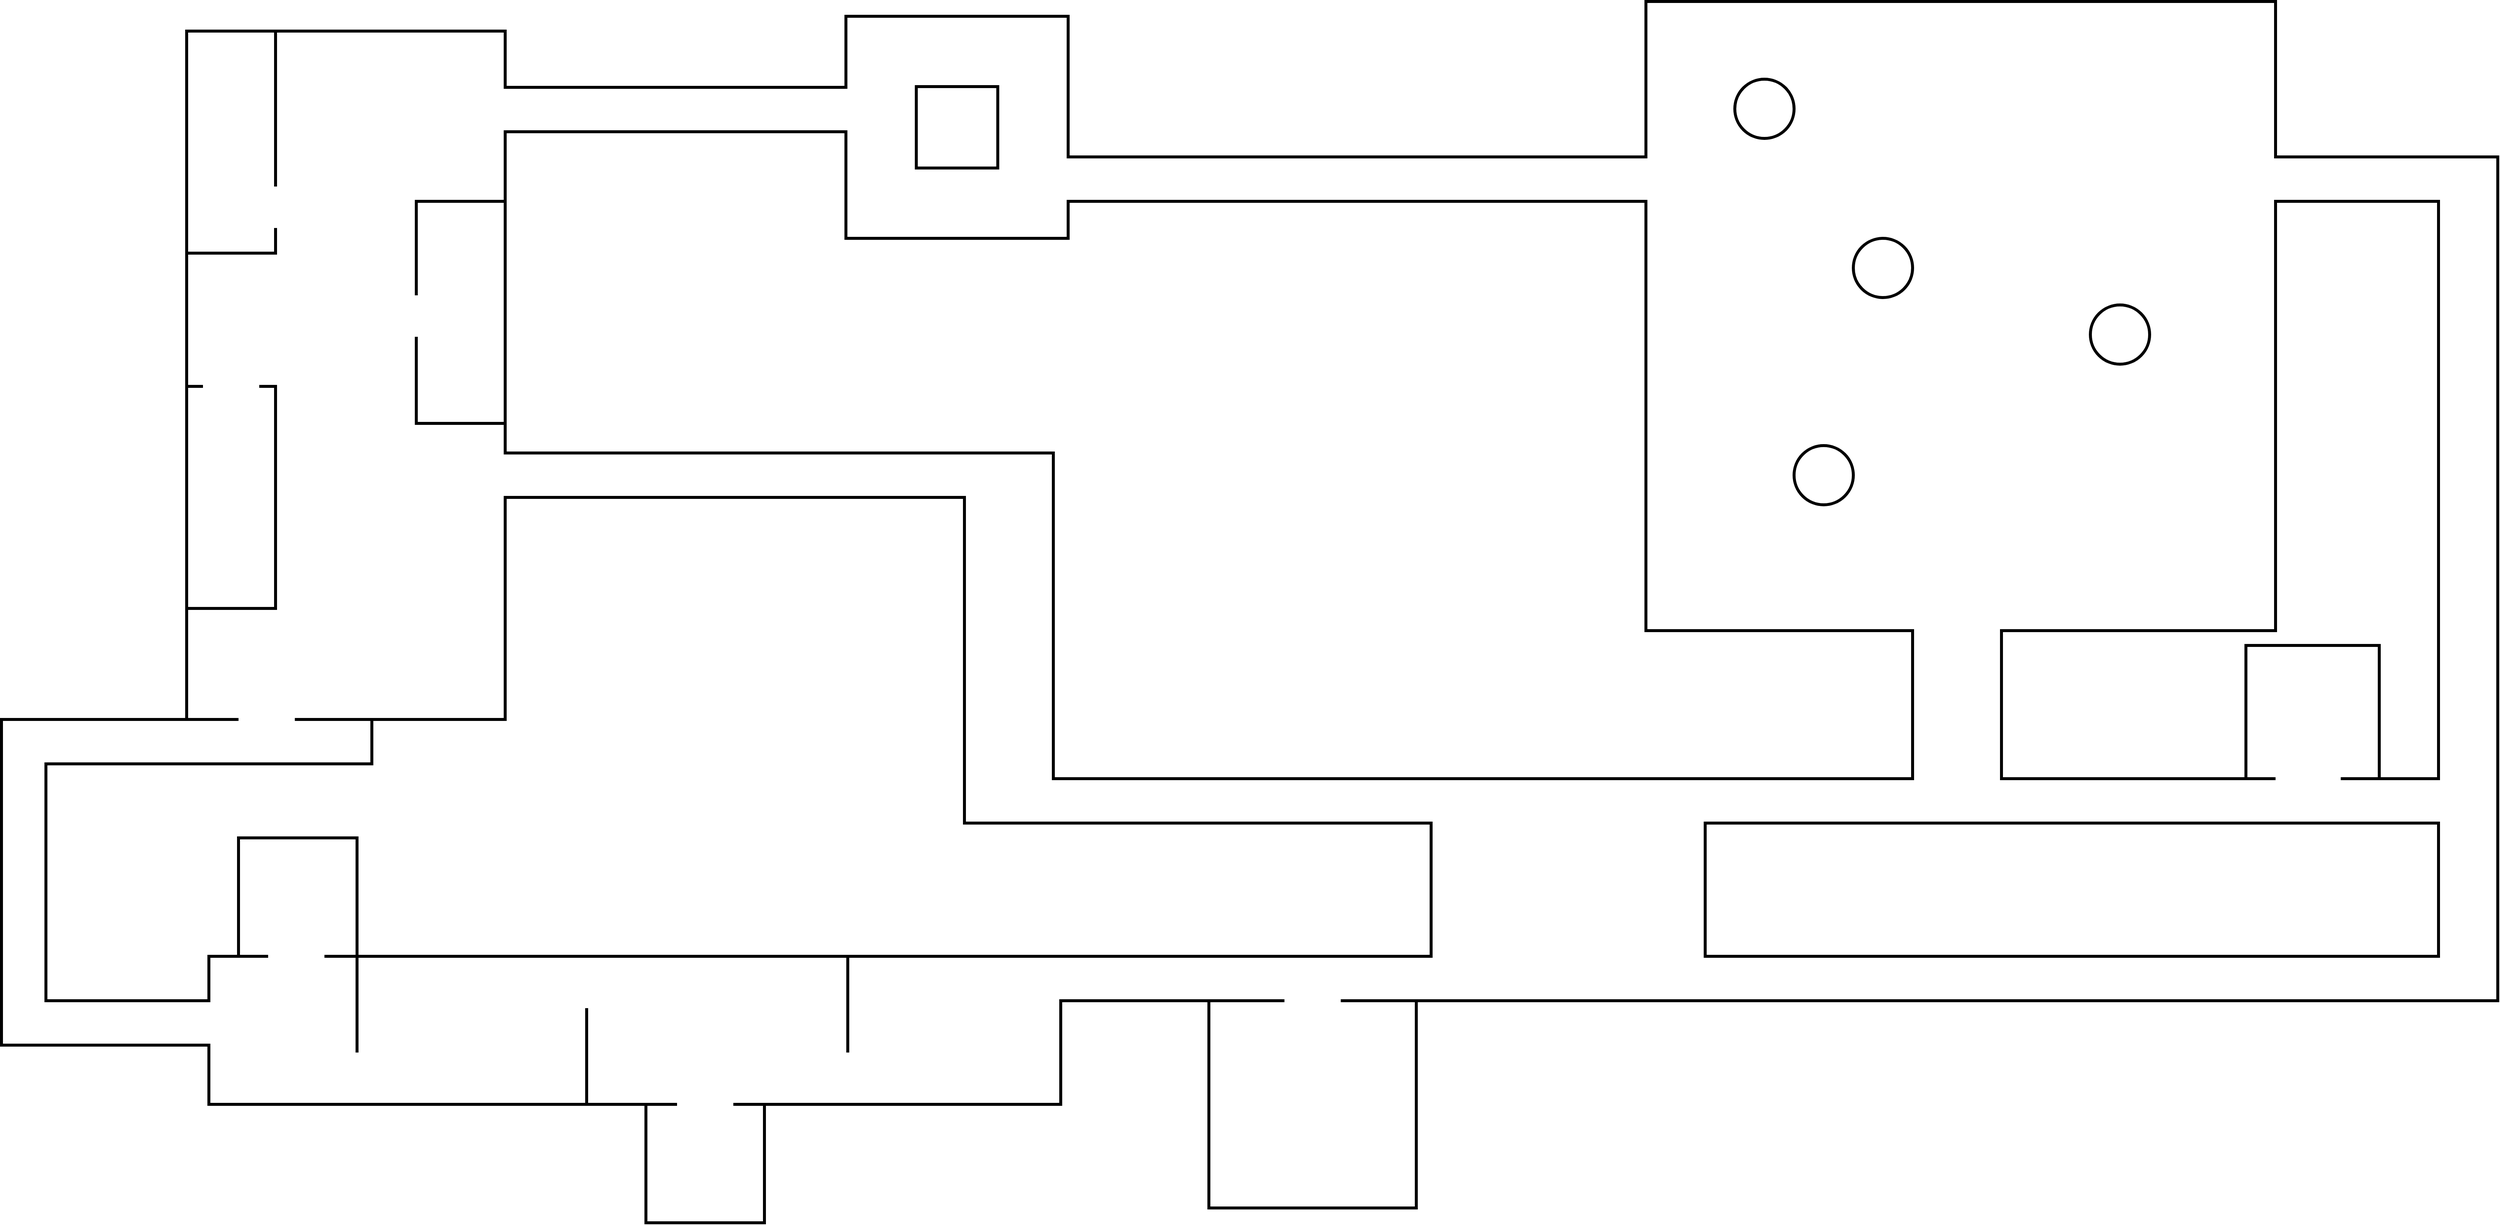 <mxfile version="20.3.3" type="device"><diagram id="WuWRGv5NqobVXipzdiAZ" name="Page-1"><mxGraphModel dx="5029" dy="3079" grid="1" gridSize="10" guides="1" tooltips="1" connect="1" arrows="1" fold="1" page="1" pageScale="1" pageWidth="1654" pageHeight="1169" math="0" shadow="0"><root><mxCell id="0"/><mxCell id="1" parent="0"/><mxCell id="sSsbxyLFCw89jpmnpqXj-10" value="" style="rounded=1;whiteSpace=wrap;html=1;strokeWidth=4;" vertex="1" parent="1"><mxGeometry x="510" y="340" width="370" height="270" as="geometry"/></mxCell><mxCell id="sSsbxyLFCw89jpmnpqXj-11" value="" style="rounded=0;whiteSpace=wrap;html=1;strokeWidth=4;" vertex="1" parent="1"><mxGeometry x="10" y="560" width="1860" height="60" as="geometry"/></mxCell><mxCell id="sSsbxyLFCw89jpmnpqXj-12" value="" style="rounded=0;whiteSpace=wrap;html=1;strokeWidth=4;" vertex="1" parent="1"><mxGeometry y="320" width="1870" height="60" as="geometry"/></mxCell><mxCell id="sSsbxyLFCw89jpmnpqXj-13" value="" style="whiteSpace=wrap;html=1;aspect=fixed;strokeWidth=4;" vertex="1" parent="1"><mxGeometry x="210" y="620" width="280" height="280" as="geometry"/></mxCell><mxCell id="sSsbxyLFCw89jpmnpqXj-14" value="" style="whiteSpace=wrap;html=1;aspect=fixed;strokeWidth=4;" vertex="1" parent="1"><mxGeometry x="800" y="-730" width="850" height="850" as="geometry"/></mxCell><mxCell id="sSsbxyLFCw89jpmnpqXj-15" value="" style="rounded=0;whiteSpace=wrap;html=1;strokeWidth=4;" vertex="1" parent="1"><mxGeometry x="1160" y="120" width="120" height="200" as="geometry"/></mxCell><mxCell id="sSsbxyLFCw89jpmnpqXj-16" value="" style="ellipse;whiteSpace=wrap;html=1;aspect=fixed;strokeWidth=4;" vertex="1" parent="1"><mxGeometry x="1000" y="-130" width="80" height="80" as="geometry"/></mxCell><mxCell id="sSsbxyLFCw89jpmnpqXj-17" value="" style="ellipse;whiteSpace=wrap;html=1;aspect=fixed;strokeWidth=4;" vertex="1" parent="1"><mxGeometry x="1400" y="-320" width="80" height="80" as="geometry"/></mxCell><mxCell id="sSsbxyLFCw89jpmnpqXj-18" value="" style="ellipse;whiteSpace=wrap;html=1;aspect=fixed;strokeWidth=4;" vertex="1" parent="1"><mxGeometry x="920" y="-625" width="80" height="80" as="geometry"/></mxCell><mxCell id="sSsbxyLFCw89jpmnpqXj-19" value="" style="ellipse;whiteSpace=wrap;html=1;aspect=fixed;strokeWidth=4;" vertex="1" parent="1"><mxGeometry x="1080" y="-410" width="80" height="80" as="geometry"/></mxCell><mxCell id="sSsbxyLFCw89jpmnpqXj-20" value="" style="rounded=0;whiteSpace=wrap;html=1;strokeWidth=4;" vertex="1" parent="1"><mxGeometry x="20" y="-520" width="780" height="60" as="geometry"/></mxCell><mxCell id="sSsbxyLFCw89jpmnpqXj-21" value="" style="rounded=0;whiteSpace=wrap;html=1;strokeWidth=4;" vertex="1" parent="1"><mxGeometry x="1650" y="-520" width="300" height="60" as="geometry"/></mxCell><mxCell id="sSsbxyLFCw89jpmnpqXj-22" value="" style="rounded=0;whiteSpace=wrap;html=1;strokeWidth=4;" vertex="1" parent="1"><mxGeometry x="1870" y="-460" width="80" height="1080" as="geometry"/></mxCell><mxCell id="sSsbxyLFCw89jpmnpqXj-24" value="" style="whiteSpace=wrap;html=1;aspect=fixed;strokeWidth=4;" vertex="1" parent="1"><mxGeometry x="1610" y="140" width="180" height="180" as="geometry"/></mxCell><mxCell id="sSsbxyLFCw89jpmnpqXj-25" value="" style="rounded=0;whiteSpace=wrap;html=1;strokeWidth=4;" vertex="1" parent="1"><mxGeometry x="-1140" y="560" width="1150" height="200" as="geometry"/></mxCell><mxCell id="sSsbxyLFCw89jpmnpqXj-26" value="" style="endArrow=none;html=1;rounded=0;exitX=0.75;exitY=0;exitDx=0;exitDy=0;entryX=0.75;entryY=0.65;entryDx=0;entryDy=0;entryPerimeter=0;strokeWidth=4;" edge="1" parent="1" source="sSsbxyLFCw89jpmnpqXj-25" target="sSsbxyLFCw89jpmnpqXj-25"><mxGeometry width="50" height="50" relative="1" as="geometry"><mxPoint x="-250" y="330" as="sourcePoint"/><mxPoint x="-200" y="280" as="targetPoint"/></mxGeometry></mxCell><mxCell id="sSsbxyLFCw89jpmnpqXj-27" value="" style="whiteSpace=wrap;html=1;aspect=fixed;strokeWidth=4;" vertex="1" parent="1"><mxGeometry x="-550" y="760" width="160" height="160" as="geometry"/></mxCell><mxCell id="sSsbxyLFCw89jpmnpqXj-28" value="" style="whiteSpace=wrap;html=1;aspect=fixed;strokeWidth=4;" vertex="1" parent="1"><mxGeometry x="-1100" y="400" width="160" height="160" as="geometry"/></mxCell><mxCell id="sSsbxyLFCw89jpmnpqXj-30" value="" style="rounded=0;whiteSpace=wrap;html=1;strokeWidth=4;" vertex="1" parent="1"><mxGeometry x="-120" y="-120" width="120" height="500" as="geometry"/></mxCell><mxCell id="sSsbxyLFCw89jpmnpqXj-31" value="" style="rounded=0;whiteSpace=wrap;html=1;strokeWidth=4;" vertex="1" parent="1"><mxGeometry x="-740" y="-120" width="740" height="60" as="geometry"/></mxCell><mxCell id="sSsbxyLFCw89jpmnpqXj-33" value="" style="rounded=0;whiteSpace=wrap;html=1;strokeWidth=4;" vertex="1" parent="1"><mxGeometry x="-1170" y="-690" width="430" height="930" as="geometry"/></mxCell><mxCell id="sSsbxyLFCw89jpmnpqXj-34" value="" style="rounded=0;whiteSpace=wrap;html=1;strokeWidth=4;" vertex="1" parent="1"><mxGeometry x="-1360" y="620" width="220" height="60" as="geometry"/></mxCell><mxCell id="sSsbxyLFCw89jpmnpqXj-35" value="" style="rounded=0;whiteSpace=wrap;html=1;strokeWidth=4;" vertex="1" parent="1"><mxGeometry x="-1360" y="240" width="440" height="60" as="geometry"/></mxCell><mxCell id="sSsbxyLFCw89jpmnpqXj-36" value="" style="rounded=0;whiteSpace=wrap;html=1;strokeWidth=4;" vertex="1" parent="1"><mxGeometry x="-1420" y="240" width="60" height="440" as="geometry"/></mxCell><mxCell id="sSsbxyLFCw89jpmnpqXj-37" value="" style="whiteSpace=wrap;html=1;aspect=fixed;strokeWidth=4;" vertex="1" parent="1"><mxGeometry x="-280" y="-710" width="300" height="300" as="geometry"/></mxCell><mxCell id="sSsbxyLFCw89jpmnpqXj-38" value="" style="whiteSpace=wrap;html=1;aspect=fixed;strokeWidth=4;direction=south;" vertex="1" parent="1"><mxGeometry x="-185" y="-615" width="110" height="110" as="geometry"/></mxCell><mxCell id="sSsbxyLFCw89jpmnpqXj-39" value="" style="rounded=0;whiteSpace=wrap;html=1;strokeWidth=4;" vertex="1" parent="1"><mxGeometry x="-740" y="-614" width="460" height="60" as="geometry"/></mxCell><mxCell id="sSsbxyLFCw89jpmnpqXj-40" value="" style="endArrow=none;html=1;rounded=0;exitX=0.75;exitY=0;exitDx=0;exitDy=0;entryX=0.75;entryY=0.65;entryDx=0;entryDy=0;entryPerimeter=0;strokeWidth=4;" edge="1" parent="1"><mxGeometry width="50" height="50" relative="1" as="geometry"><mxPoint x="-940" y="560" as="sourcePoint"/><mxPoint x="-940" y="690" as="targetPoint"/></mxGeometry></mxCell><mxCell id="sSsbxyLFCw89jpmnpqXj-41" value="" style="endArrow=none;html=1;rounded=0;exitX=0.75;exitY=0;exitDx=0;exitDy=0;entryX=0.75;entryY=0.65;entryDx=0;entryDy=0;entryPerimeter=0;strokeWidth=4;" edge="1" parent="1"><mxGeometry width="50" height="50" relative="1" as="geometry"><mxPoint x="-630" y="630" as="sourcePoint"/><mxPoint x="-630" y="760" as="targetPoint"/></mxGeometry></mxCell><mxCell id="sSsbxyLFCw89jpmnpqXj-43" value="" style="rounded=0;whiteSpace=wrap;html=1;strokeWidth=4;" vertex="1" parent="1"><mxGeometry x="-1170" y="-210" width="120" height="300" as="geometry"/></mxCell><mxCell id="sSsbxyLFCw89jpmnpqXj-46" value="" style="rounded=0;whiteSpace=wrap;html=1;strokeWidth=4;" vertex="1" parent="1"><mxGeometry x="-860" y="-460" width="120" height="300" as="geometry"/></mxCell><mxCell id="sSsbxyLFCw89jpmnpqXj-47" value="" style="rounded=0;whiteSpace=wrap;html=1;strokeWidth=4;" vertex="1" parent="1"><mxGeometry x="-1170" y="-690" width="120" height="300" as="geometry"/></mxCell><mxCell id="sSsbxyLFCw89jpmnpqXj-48" value="" style="rounded=0;whiteSpace=wrap;html=1;strokeWidth=4;strokeColor=none;" vertex="1" parent="1"><mxGeometry x="-100" y="562" width="120" height="56" as="geometry"/></mxCell><mxCell id="sSsbxyLFCw89jpmnpqXj-49" value="" style="rounded=0;whiteSpace=wrap;html=1;strokeWidth=4;strokeColor=none;" vertex="1" parent="1"><mxGeometry x="-90" y="322" width="120" height="56" as="geometry"/></mxCell><mxCell id="sSsbxyLFCw89jpmnpqXj-50" value="" style="rounded=0;whiteSpace=wrap;html=1;strokeWidth=4;strokeColor=none;" vertex="1" parent="1"><mxGeometry x="-827" y="-118" width="120" height="56" as="geometry"/></mxCell><mxCell id="sSsbxyLFCw89jpmnpqXj-51" value="" style="rounded=0;whiteSpace=wrap;html=1;strokeWidth=4;strokeColor=none;" vertex="1" parent="1"><mxGeometry x="-1220" y="622" width="120" height="56" as="geometry"/></mxCell><mxCell id="sSsbxyLFCw89jpmnpqXj-52" value="" style="rounded=0;whiteSpace=wrap;html=1;strokeWidth=4;strokeColor=none;" vertex="1" parent="1"><mxGeometry x="-1380" y="242" width="120" height="56" as="geometry"/></mxCell><mxCell id="sSsbxyLFCw89jpmnpqXj-53" value="" style="rounded=0;whiteSpace=wrap;html=1;strokeWidth=4;strokeColor=none;" vertex="1" parent="1"><mxGeometry x="-800" y="-612" width="120" height="56" as="geometry"/></mxCell><mxCell id="sSsbxyLFCw89jpmnpqXj-54" value="" style="rounded=0;whiteSpace=wrap;html=1;strokeWidth=4;strokeColor=none;" vertex="1" parent="1"><mxGeometry x="-330" y="-612" width="120" height="56" as="geometry"/></mxCell><mxCell id="sSsbxyLFCw89jpmnpqXj-55" value="" style="rounded=0;whiteSpace=wrap;html=1;strokeWidth=4;strokeColor=none;" vertex="1" parent="1"><mxGeometry x="-50" y="-518" width="120" height="56" as="geometry"/></mxCell><mxCell id="sSsbxyLFCw89jpmnpqXj-56" value="" style="rounded=0;whiteSpace=wrap;html=1;strokeWidth=4;strokeColor=none;" vertex="1" parent="1"><mxGeometry x="740" y="-518" width="120" height="56" as="geometry"/></mxCell><mxCell id="sSsbxyLFCw89jpmnpqXj-57" value="" style="rounded=0;whiteSpace=wrap;html=1;strokeWidth=4;strokeColor=none;" vertex="1" parent="1"><mxGeometry x="1580" y="-518" width="120" height="56" as="geometry"/></mxCell><mxCell id="sSsbxyLFCw89jpmnpqXj-58" value="" style="rounded=0;whiteSpace=wrap;html=1;strokeWidth=4;strokeColor=none;" vertex="1" parent="1"><mxGeometry x="1810" y="562" width="120" height="56" as="geometry"/></mxCell><mxCell id="sSsbxyLFCw89jpmnpqXj-59" value="" style="rounded=0;whiteSpace=wrap;html=1;strokeWidth=4;strokeColor=none;" vertex="1" parent="1"><mxGeometry x="1810" y="322" width="120" height="56" as="geometry"/></mxCell><mxCell id="sSsbxyLFCw89jpmnpqXj-60" value="" style="rounded=0;whiteSpace=wrap;html=1;strokeWidth=4;strokeColor=none;" vertex="1" parent="1"><mxGeometry x="512" y="529" width="366" height="56" as="geometry"/></mxCell><mxCell id="sSsbxyLFCw89jpmnpqXj-61" value="" style="rounded=0;whiteSpace=wrap;html=1;strokeWidth=4;strokeColor=none;" vertex="1" parent="1"><mxGeometry x="512" y="360" width="366" height="56" as="geometry"/></mxCell><mxCell id="sSsbxyLFCw89jpmnpqXj-62" value="" style="rounded=0;whiteSpace=wrap;html=1;strokeWidth=4;strokeColor=none;" vertex="1" parent="1"><mxGeometry x="1162" y="284" width="116" height="56" as="geometry"/></mxCell><mxCell id="sSsbxyLFCw89jpmnpqXj-63" value="" style="rounded=0;whiteSpace=wrap;html=1;strokeWidth=4;strokeColor=none;" vertex="1" parent="1"><mxGeometry x="1162" y="102" width="116" height="56" as="geometry"/></mxCell><mxCell id="sSsbxyLFCw89jpmnpqXj-64" value="" style="rounded=0;whiteSpace=wrap;html=1;strokeWidth=4;strokeColor=none;" vertex="1" parent="1"><mxGeometry x="-118" y="-88" width="116" height="56" as="geometry"/></mxCell><mxCell id="sSsbxyLFCw89jpmnpqXj-65" value="" style="rounded=0;whiteSpace=wrap;html=1;strokeWidth=4;strokeColor=none;" vertex="1" parent="1"><mxGeometry x="-508" y="740" width="76" height="56" as="geometry"/></mxCell><mxCell id="sSsbxyLFCw89jpmnpqXj-66" value="" style="rounded=0;whiteSpace=wrap;html=1;strokeWidth=4;strokeColor=none;" vertex="1" parent="1"><mxGeometry x="312" y="600" width="76" height="56" as="geometry"/></mxCell><mxCell id="sSsbxyLFCw89jpmnpqXj-67" value="" style="rounded=0;whiteSpace=wrap;html=1;strokeWidth=4;strokeColor=none;" vertex="1" parent="1"><mxGeometry x="-1060" y="529" width="76" height="56" as="geometry"/></mxCell><mxCell id="sSsbxyLFCw89jpmnpqXj-68" value="" style="rounded=0;whiteSpace=wrap;html=1;strokeWidth=4;strokeColor=none;" vertex="1" parent="1"><mxGeometry x="-903" y="-333" width="76" height="56" as="geometry"/></mxCell><mxCell id="sSsbxyLFCw89jpmnpqXj-69" value="" style="rounded=0;whiteSpace=wrap;html=1;strokeWidth=4;strokeColor=none;" vertex="1" parent="1"><mxGeometry x="-1148" y="-230" width="76" height="56" as="geometry"/></mxCell><mxCell id="sSsbxyLFCw89jpmnpqXj-70" value="" style="rounded=0;whiteSpace=wrap;html=1;strokeWidth=4;strokeColor=none;" vertex="1" parent="1"><mxGeometry x="-1090" y="-480" width="76" height="56" as="geometry"/></mxCell><mxCell id="sSsbxyLFCw89jpmnpqXj-71" value="" style="rounded=0;whiteSpace=wrap;html=1;strokeWidth=4;strokeColor=none;" vertex="1" parent="1"><mxGeometry x="-1100" y="210" width="76" height="56" as="geometry"/></mxCell><mxCell id="sSsbxyLFCw89jpmnpqXj-72" value="" style="rounded=0;whiteSpace=wrap;html=1;strokeWidth=4;strokeColor=none;" vertex="1" parent="1"><mxGeometry x="-1400" y="622" width="76" height="56" as="geometry"/></mxCell><mxCell id="sSsbxyLFCw89jpmnpqXj-73" value="" style="rounded=0;whiteSpace=wrap;html=1;strokeWidth=4;strokeColor=none;" vertex="1" parent="1"><mxGeometry x="1650" y="284" width="88" height="56" as="geometry"/></mxCell><mxCell id="sSsbxyLFCw89jpmnpqXj-74" value="" style="rounded=0;whiteSpace=wrap;html=1;strokeWidth=4;strokeColor=none;" vertex="1" parent="1"><mxGeometry x="1872" y="-490" width="76" height="56" as="geometry"/></mxCell></root></mxGraphModel></diagram></mxfile>